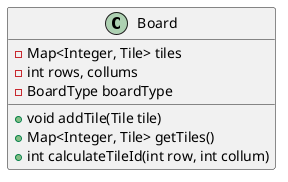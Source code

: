@startuml
class Board {
    - Map<Integer, Tile> tiles
    - int rows, collums
    - BoardType boardType
    + void addTile(Tile tile)
    + Map<Integer, Tile> getTiles()
    + int calculateTileId(int row, int collum)

}
@enduml